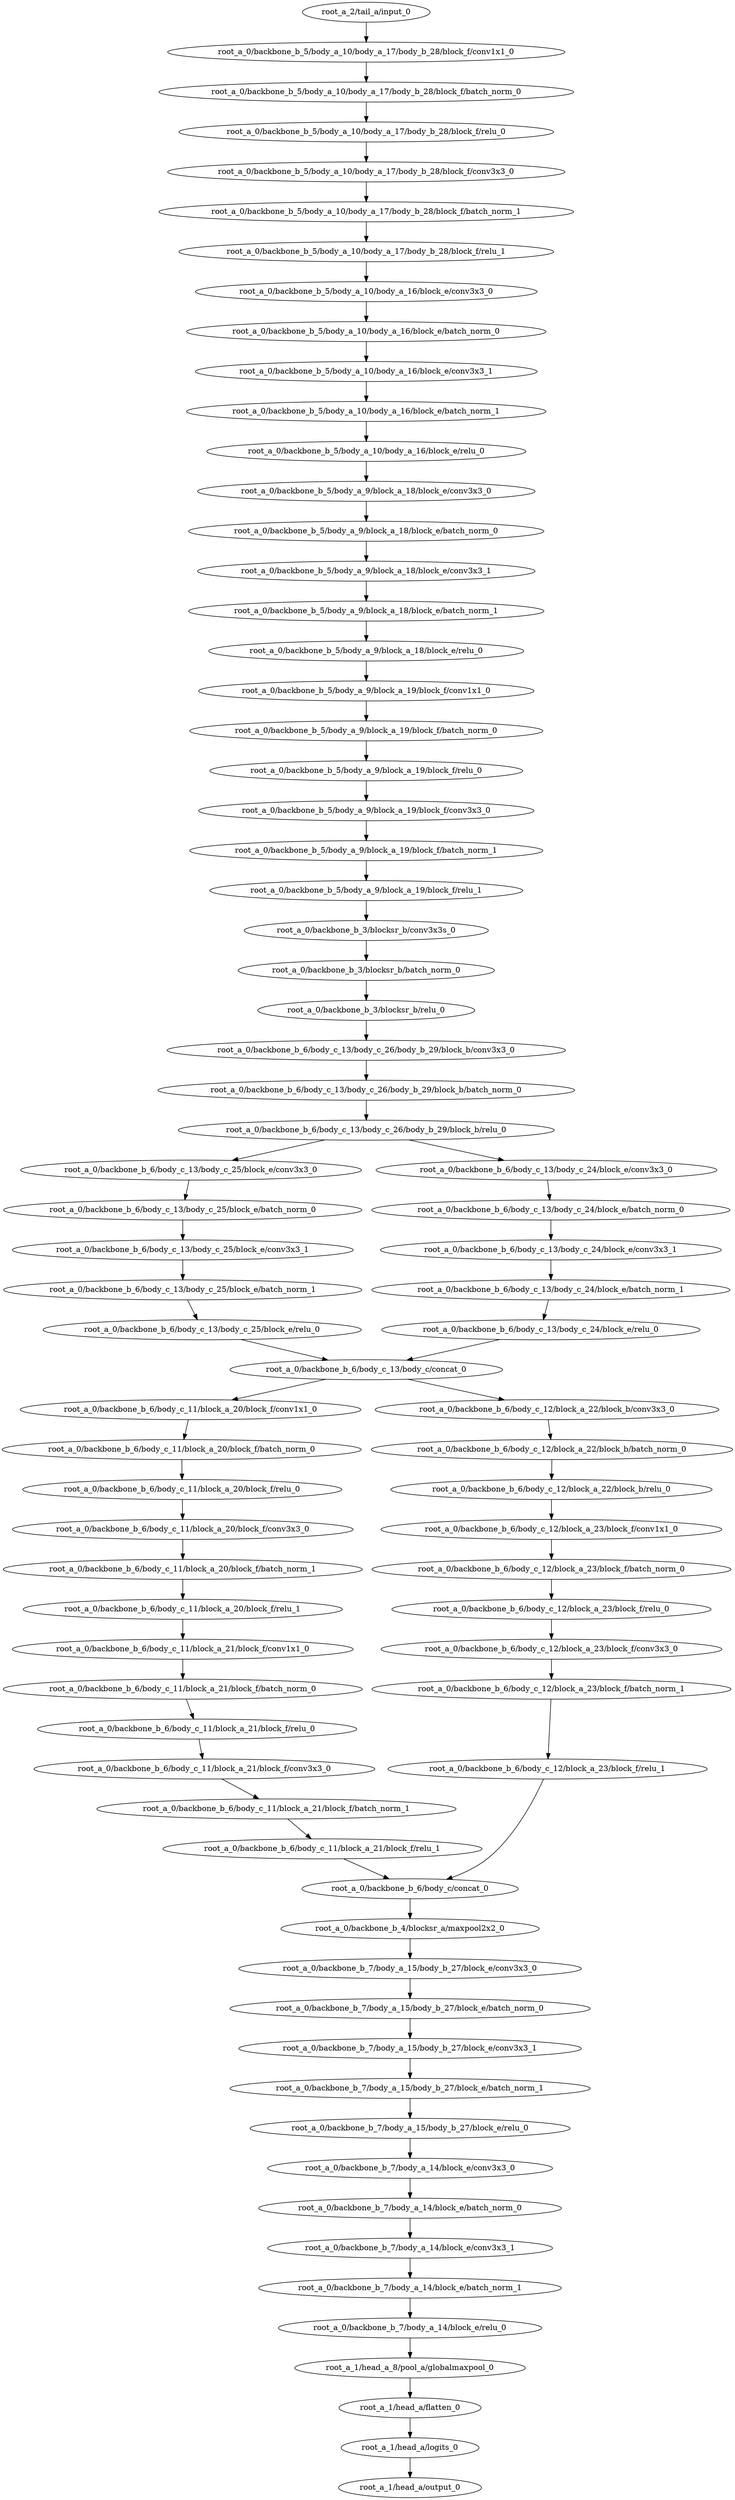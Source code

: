 digraph root_a {
	"root_a_2/tail_a/input_0"
	"root_a_0/backbone_b_5/body_a_10/body_a_17/body_b_28/block_f/conv1x1_0"
	"root_a_0/backbone_b_5/body_a_10/body_a_17/body_b_28/block_f/batch_norm_0"
	"root_a_0/backbone_b_5/body_a_10/body_a_17/body_b_28/block_f/relu_0"
	"root_a_0/backbone_b_5/body_a_10/body_a_17/body_b_28/block_f/conv3x3_0"
	"root_a_0/backbone_b_5/body_a_10/body_a_17/body_b_28/block_f/batch_norm_1"
	"root_a_0/backbone_b_5/body_a_10/body_a_17/body_b_28/block_f/relu_1"
	"root_a_0/backbone_b_5/body_a_10/body_a_16/block_e/conv3x3_0"
	"root_a_0/backbone_b_5/body_a_10/body_a_16/block_e/batch_norm_0"
	"root_a_0/backbone_b_5/body_a_10/body_a_16/block_e/conv3x3_1"
	"root_a_0/backbone_b_5/body_a_10/body_a_16/block_e/batch_norm_1"
	"root_a_0/backbone_b_5/body_a_10/body_a_16/block_e/relu_0"
	"root_a_0/backbone_b_5/body_a_9/block_a_18/block_e/conv3x3_0"
	"root_a_0/backbone_b_5/body_a_9/block_a_18/block_e/batch_norm_0"
	"root_a_0/backbone_b_5/body_a_9/block_a_18/block_e/conv3x3_1"
	"root_a_0/backbone_b_5/body_a_9/block_a_18/block_e/batch_norm_1"
	"root_a_0/backbone_b_5/body_a_9/block_a_18/block_e/relu_0"
	"root_a_0/backbone_b_5/body_a_9/block_a_19/block_f/conv1x1_0"
	"root_a_0/backbone_b_5/body_a_9/block_a_19/block_f/batch_norm_0"
	"root_a_0/backbone_b_5/body_a_9/block_a_19/block_f/relu_0"
	"root_a_0/backbone_b_5/body_a_9/block_a_19/block_f/conv3x3_0"
	"root_a_0/backbone_b_5/body_a_9/block_a_19/block_f/batch_norm_1"
	"root_a_0/backbone_b_5/body_a_9/block_a_19/block_f/relu_1"
	"root_a_0/backbone_b_3/blocksr_b/conv3x3s_0"
	"root_a_0/backbone_b_3/blocksr_b/batch_norm_0"
	"root_a_0/backbone_b_3/blocksr_b/relu_0"
	"root_a_0/backbone_b_6/body_c_13/body_c_26/body_b_29/block_b/conv3x3_0"
	"root_a_0/backbone_b_6/body_c_13/body_c_26/body_b_29/block_b/batch_norm_0"
	"root_a_0/backbone_b_6/body_c_13/body_c_26/body_b_29/block_b/relu_0"
	"root_a_0/backbone_b_6/body_c_13/body_c_25/block_e/conv3x3_0"
	"root_a_0/backbone_b_6/body_c_13/body_c_25/block_e/batch_norm_0"
	"root_a_0/backbone_b_6/body_c_13/body_c_25/block_e/conv3x3_1"
	"root_a_0/backbone_b_6/body_c_13/body_c_25/block_e/batch_norm_1"
	"root_a_0/backbone_b_6/body_c_13/body_c_25/block_e/relu_0"
	"root_a_0/backbone_b_6/body_c_13/body_c_24/block_e/conv3x3_0"
	"root_a_0/backbone_b_6/body_c_13/body_c_24/block_e/batch_norm_0"
	"root_a_0/backbone_b_6/body_c_13/body_c_24/block_e/conv3x3_1"
	"root_a_0/backbone_b_6/body_c_13/body_c_24/block_e/batch_norm_1"
	"root_a_0/backbone_b_6/body_c_13/body_c_24/block_e/relu_0"
	"root_a_0/backbone_b_6/body_c_13/body_c/concat_0"
	"root_a_0/backbone_b_6/body_c_11/block_a_20/block_f/conv1x1_0"
	"root_a_0/backbone_b_6/body_c_11/block_a_20/block_f/batch_norm_0"
	"root_a_0/backbone_b_6/body_c_11/block_a_20/block_f/relu_0"
	"root_a_0/backbone_b_6/body_c_11/block_a_20/block_f/conv3x3_0"
	"root_a_0/backbone_b_6/body_c_11/block_a_20/block_f/batch_norm_1"
	"root_a_0/backbone_b_6/body_c_11/block_a_20/block_f/relu_1"
	"root_a_0/backbone_b_6/body_c_11/block_a_21/block_f/conv1x1_0"
	"root_a_0/backbone_b_6/body_c_11/block_a_21/block_f/batch_norm_0"
	"root_a_0/backbone_b_6/body_c_11/block_a_21/block_f/relu_0"
	"root_a_0/backbone_b_6/body_c_11/block_a_21/block_f/conv3x3_0"
	"root_a_0/backbone_b_6/body_c_11/block_a_21/block_f/batch_norm_1"
	"root_a_0/backbone_b_6/body_c_11/block_a_21/block_f/relu_1"
	"root_a_0/backbone_b_6/body_c_12/block_a_22/block_b/conv3x3_0"
	"root_a_0/backbone_b_6/body_c_12/block_a_22/block_b/batch_norm_0"
	"root_a_0/backbone_b_6/body_c_12/block_a_22/block_b/relu_0"
	"root_a_0/backbone_b_6/body_c_12/block_a_23/block_f/conv1x1_0"
	"root_a_0/backbone_b_6/body_c_12/block_a_23/block_f/batch_norm_0"
	"root_a_0/backbone_b_6/body_c_12/block_a_23/block_f/relu_0"
	"root_a_0/backbone_b_6/body_c_12/block_a_23/block_f/conv3x3_0"
	"root_a_0/backbone_b_6/body_c_12/block_a_23/block_f/batch_norm_1"
	"root_a_0/backbone_b_6/body_c_12/block_a_23/block_f/relu_1"
	"root_a_0/backbone_b_6/body_c/concat_0"
	"root_a_0/backbone_b_4/blocksr_a/maxpool2x2_0"
	"root_a_0/backbone_b_7/body_a_15/body_b_27/block_e/conv3x3_0"
	"root_a_0/backbone_b_7/body_a_15/body_b_27/block_e/batch_norm_0"
	"root_a_0/backbone_b_7/body_a_15/body_b_27/block_e/conv3x3_1"
	"root_a_0/backbone_b_7/body_a_15/body_b_27/block_e/batch_norm_1"
	"root_a_0/backbone_b_7/body_a_15/body_b_27/block_e/relu_0"
	"root_a_0/backbone_b_7/body_a_14/block_e/conv3x3_0"
	"root_a_0/backbone_b_7/body_a_14/block_e/batch_norm_0"
	"root_a_0/backbone_b_7/body_a_14/block_e/conv3x3_1"
	"root_a_0/backbone_b_7/body_a_14/block_e/batch_norm_1"
	"root_a_0/backbone_b_7/body_a_14/block_e/relu_0"
	"root_a_1/head_a_8/pool_a/globalmaxpool_0"
	"root_a_1/head_a/flatten_0"
	"root_a_1/head_a/logits_0"
	"root_a_1/head_a/output_0"

	"root_a_2/tail_a/input_0" -> "root_a_0/backbone_b_5/body_a_10/body_a_17/body_b_28/block_f/conv1x1_0"
	"root_a_0/backbone_b_5/body_a_10/body_a_17/body_b_28/block_f/conv1x1_0" -> "root_a_0/backbone_b_5/body_a_10/body_a_17/body_b_28/block_f/batch_norm_0"
	"root_a_0/backbone_b_5/body_a_10/body_a_17/body_b_28/block_f/batch_norm_0" -> "root_a_0/backbone_b_5/body_a_10/body_a_17/body_b_28/block_f/relu_0"
	"root_a_0/backbone_b_5/body_a_10/body_a_17/body_b_28/block_f/relu_0" -> "root_a_0/backbone_b_5/body_a_10/body_a_17/body_b_28/block_f/conv3x3_0"
	"root_a_0/backbone_b_5/body_a_10/body_a_17/body_b_28/block_f/conv3x3_0" -> "root_a_0/backbone_b_5/body_a_10/body_a_17/body_b_28/block_f/batch_norm_1"
	"root_a_0/backbone_b_5/body_a_10/body_a_17/body_b_28/block_f/batch_norm_1" -> "root_a_0/backbone_b_5/body_a_10/body_a_17/body_b_28/block_f/relu_1"
	"root_a_0/backbone_b_5/body_a_10/body_a_17/body_b_28/block_f/relu_1" -> "root_a_0/backbone_b_5/body_a_10/body_a_16/block_e/conv3x3_0"
	"root_a_0/backbone_b_5/body_a_10/body_a_16/block_e/conv3x3_0" -> "root_a_0/backbone_b_5/body_a_10/body_a_16/block_e/batch_norm_0"
	"root_a_0/backbone_b_5/body_a_10/body_a_16/block_e/batch_norm_0" -> "root_a_0/backbone_b_5/body_a_10/body_a_16/block_e/conv3x3_1"
	"root_a_0/backbone_b_5/body_a_10/body_a_16/block_e/conv3x3_1" -> "root_a_0/backbone_b_5/body_a_10/body_a_16/block_e/batch_norm_1"
	"root_a_0/backbone_b_5/body_a_10/body_a_16/block_e/batch_norm_1" -> "root_a_0/backbone_b_5/body_a_10/body_a_16/block_e/relu_0"
	"root_a_0/backbone_b_5/body_a_10/body_a_16/block_e/relu_0" -> "root_a_0/backbone_b_5/body_a_9/block_a_18/block_e/conv3x3_0"
	"root_a_0/backbone_b_5/body_a_9/block_a_18/block_e/conv3x3_0" -> "root_a_0/backbone_b_5/body_a_9/block_a_18/block_e/batch_norm_0"
	"root_a_0/backbone_b_5/body_a_9/block_a_18/block_e/batch_norm_0" -> "root_a_0/backbone_b_5/body_a_9/block_a_18/block_e/conv3x3_1"
	"root_a_0/backbone_b_5/body_a_9/block_a_18/block_e/conv3x3_1" -> "root_a_0/backbone_b_5/body_a_9/block_a_18/block_e/batch_norm_1"
	"root_a_0/backbone_b_5/body_a_9/block_a_18/block_e/batch_norm_1" -> "root_a_0/backbone_b_5/body_a_9/block_a_18/block_e/relu_0"
	"root_a_0/backbone_b_5/body_a_9/block_a_18/block_e/relu_0" -> "root_a_0/backbone_b_5/body_a_9/block_a_19/block_f/conv1x1_0"
	"root_a_0/backbone_b_5/body_a_9/block_a_19/block_f/conv1x1_0" -> "root_a_0/backbone_b_5/body_a_9/block_a_19/block_f/batch_norm_0"
	"root_a_0/backbone_b_5/body_a_9/block_a_19/block_f/batch_norm_0" -> "root_a_0/backbone_b_5/body_a_9/block_a_19/block_f/relu_0"
	"root_a_0/backbone_b_5/body_a_9/block_a_19/block_f/relu_0" -> "root_a_0/backbone_b_5/body_a_9/block_a_19/block_f/conv3x3_0"
	"root_a_0/backbone_b_5/body_a_9/block_a_19/block_f/conv3x3_0" -> "root_a_0/backbone_b_5/body_a_9/block_a_19/block_f/batch_norm_1"
	"root_a_0/backbone_b_5/body_a_9/block_a_19/block_f/batch_norm_1" -> "root_a_0/backbone_b_5/body_a_9/block_a_19/block_f/relu_1"
	"root_a_0/backbone_b_5/body_a_9/block_a_19/block_f/relu_1" -> "root_a_0/backbone_b_3/blocksr_b/conv3x3s_0"
	"root_a_0/backbone_b_3/blocksr_b/conv3x3s_0" -> "root_a_0/backbone_b_3/blocksr_b/batch_norm_0"
	"root_a_0/backbone_b_3/blocksr_b/batch_norm_0" -> "root_a_0/backbone_b_3/blocksr_b/relu_0"
	"root_a_0/backbone_b_3/blocksr_b/relu_0" -> "root_a_0/backbone_b_6/body_c_13/body_c_26/body_b_29/block_b/conv3x3_0"
	"root_a_0/backbone_b_6/body_c_13/body_c_26/body_b_29/block_b/conv3x3_0" -> "root_a_0/backbone_b_6/body_c_13/body_c_26/body_b_29/block_b/batch_norm_0"
	"root_a_0/backbone_b_6/body_c_13/body_c_26/body_b_29/block_b/batch_norm_0" -> "root_a_0/backbone_b_6/body_c_13/body_c_26/body_b_29/block_b/relu_0"
	"root_a_0/backbone_b_6/body_c_13/body_c_26/body_b_29/block_b/relu_0" -> "root_a_0/backbone_b_6/body_c_13/body_c_25/block_e/conv3x3_0"
	"root_a_0/backbone_b_6/body_c_13/body_c_25/block_e/conv3x3_0" -> "root_a_0/backbone_b_6/body_c_13/body_c_25/block_e/batch_norm_0"
	"root_a_0/backbone_b_6/body_c_13/body_c_25/block_e/batch_norm_0" -> "root_a_0/backbone_b_6/body_c_13/body_c_25/block_e/conv3x3_1"
	"root_a_0/backbone_b_6/body_c_13/body_c_25/block_e/conv3x3_1" -> "root_a_0/backbone_b_6/body_c_13/body_c_25/block_e/batch_norm_1"
	"root_a_0/backbone_b_6/body_c_13/body_c_25/block_e/batch_norm_1" -> "root_a_0/backbone_b_6/body_c_13/body_c_25/block_e/relu_0"
	"root_a_0/backbone_b_6/body_c_13/body_c_26/body_b_29/block_b/relu_0" -> "root_a_0/backbone_b_6/body_c_13/body_c_24/block_e/conv3x3_0"
	"root_a_0/backbone_b_6/body_c_13/body_c_24/block_e/conv3x3_0" -> "root_a_0/backbone_b_6/body_c_13/body_c_24/block_e/batch_norm_0"
	"root_a_0/backbone_b_6/body_c_13/body_c_24/block_e/batch_norm_0" -> "root_a_0/backbone_b_6/body_c_13/body_c_24/block_e/conv3x3_1"
	"root_a_0/backbone_b_6/body_c_13/body_c_24/block_e/conv3x3_1" -> "root_a_0/backbone_b_6/body_c_13/body_c_24/block_e/batch_norm_1"
	"root_a_0/backbone_b_6/body_c_13/body_c_24/block_e/batch_norm_1" -> "root_a_0/backbone_b_6/body_c_13/body_c_24/block_e/relu_0"
	"root_a_0/backbone_b_6/body_c_13/body_c_25/block_e/relu_0" -> "root_a_0/backbone_b_6/body_c_13/body_c/concat_0"
	"root_a_0/backbone_b_6/body_c_13/body_c_24/block_e/relu_0" -> "root_a_0/backbone_b_6/body_c_13/body_c/concat_0"
	"root_a_0/backbone_b_6/body_c_13/body_c/concat_0" -> "root_a_0/backbone_b_6/body_c_11/block_a_20/block_f/conv1x1_0"
	"root_a_0/backbone_b_6/body_c_11/block_a_20/block_f/conv1x1_0" -> "root_a_0/backbone_b_6/body_c_11/block_a_20/block_f/batch_norm_0"
	"root_a_0/backbone_b_6/body_c_11/block_a_20/block_f/batch_norm_0" -> "root_a_0/backbone_b_6/body_c_11/block_a_20/block_f/relu_0"
	"root_a_0/backbone_b_6/body_c_11/block_a_20/block_f/relu_0" -> "root_a_0/backbone_b_6/body_c_11/block_a_20/block_f/conv3x3_0"
	"root_a_0/backbone_b_6/body_c_11/block_a_20/block_f/conv3x3_0" -> "root_a_0/backbone_b_6/body_c_11/block_a_20/block_f/batch_norm_1"
	"root_a_0/backbone_b_6/body_c_11/block_a_20/block_f/batch_norm_1" -> "root_a_0/backbone_b_6/body_c_11/block_a_20/block_f/relu_1"
	"root_a_0/backbone_b_6/body_c_11/block_a_20/block_f/relu_1" -> "root_a_0/backbone_b_6/body_c_11/block_a_21/block_f/conv1x1_0"
	"root_a_0/backbone_b_6/body_c_11/block_a_21/block_f/conv1x1_0" -> "root_a_0/backbone_b_6/body_c_11/block_a_21/block_f/batch_norm_0"
	"root_a_0/backbone_b_6/body_c_11/block_a_21/block_f/batch_norm_0" -> "root_a_0/backbone_b_6/body_c_11/block_a_21/block_f/relu_0"
	"root_a_0/backbone_b_6/body_c_11/block_a_21/block_f/relu_0" -> "root_a_0/backbone_b_6/body_c_11/block_a_21/block_f/conv3x3_0"
	"root_a_0/backbone_b_6/body_c_11/block_a_21/block_f/conv3x3_0" -> "root_a_0/backbone_b_6/body_c_11/block_a_21/block_f/batch_norm_1"
	"root_a_0/backbone_b_6/body_c_11/block_a_21/block_f/batch_norm_1" -> "root_a_0/backbone_b_6/body_c_11/block_a_21/block_f/relu_1"
	"root_a_0/backbone_b_6/body_c_13/body_c/concat_0" -> "root_a_0/backbone_b_6/body_c_12/block_a_22/block_b/conv3x3_0"
	"root_a_0/backbone_b_6/body_c_12/block_a_22/block_b/conv3x3_0" -> "root_a_0/backbone_b_6/body_c_12/block_a_22/block_b/batch_norm_0"
	"root_a_0/backbone_b_6/body_c_12/block_a_22/block_b/batch_norm_0" -> "root_a_0/backbone_b_6/body_c_12/block_a_22/block_b/relu_0"
	"root_a_0/backbone_b_6/body_c_12/block_a_22/block_b/relu_0" -> "root_a_0/backbone_b_6/body_c_12/block_a_23/block_f/conv1x1_0"
	"root_a_0/backbone_b_6/body_c_12/block_a_23/block_f/conv1x1_0" -> "root_a_0/backbone_b_6/body_c_12/block_a_23/block_f/batch_norm_0"
	"root_a_0/backbone_b_6/body_c_12/block_a_23/block_f/batch_norm_0" -> "root_a_0/backbone_b_6/body_c_12/block_a_23/block_f/relu_0"
	"root_a_0/backbone_b_6/body_c_12/block_a_23/block_f/relu_0" -> "root_a_0/backbone_b_6/body_c_12/block_a_23/block_f/conv3x3_0"
	"root_a_0/backbone_b_6/body_c_12/block_a_23/block_f/conv3x3_0" -> "root_a_0/backbone_b_6/body_c_12/block_a_23/block_f/batch_norm_1"
	"root_a_0/backbone_b_6/body_c_12/block_a_23/block_f/batch_norm_1" -> "root_a_0/backbone_b_6/body_c_12/block_a_23/block_f/relu_1"
	"root_a_0/backbone_b_6/body_c_11/block_a_21/block_f/relu_1" -> "root_a_0/backbone_b_6/body_c/concat_0"
	"root_a_0/backbone_b_6/body_c_12/block_a_23/block_f/relu_1" -> "root_a_0/backbone_b_6/body_c/concat_0"
	"root_a_0/backbone_b_6/body_c/concat_0" -> "root_a_0/backbone_b_4/blocksr_a/maxpool2x2_0"
	"root_a_0/backbone_b_4/blocksr_a/maxpool2x2_0" -> "root_a_0/backbone_b_7/body_a_15/body_b_27/block_e/conv3x3_0"
	"root_a_0/backbone_b_7/body_a_15/body_b_27/block_e/conv3x3_0" -> "root_a_0/backbone_b_7/body_a_15/body_b_27/block_e/batch_norm_0"
	"root_a_0/backbone_b_7/body_a_15/body_b_27/block_e/batch_norm_0" -> "root_a_0/backbone_b_7/body_a_15/body_b_27/block_e/conv3x3_1"
	"root_a_0/backbone_b_7/body_a_15/body_b_27/block_e/conv3x3_1" -> "root_a_0/backbone_b_7/body_a_15/body_b_27/block_e/batch_norm_1"
	"root_a_0/backbone_b_7/body_a_15/body_b_27/block_e/batch_norm_1" -> "root_a_0/backbone_b_7/body_a_15/body_b_27/block_e/relu_0"
	"root_a_0/backbone_b_7/body_a_15/body_b_27/block_e/relu_0" -> "root_a_0/backbone_b_7/body_a_14/block_e/conv3x3_0"
	"root_a_0/backbone_b_7/body_a_14/block_e/conv3x3_0" -> "root_a_0/backbone_b_7/body_a_14/block_e/batch_norm_0"
	"root_a_0/backbone_b_7/body_a_14/block_e/batch_norm_0" -> "root_a_0/backbone_b_7/body_a_14/block_e/conv3x3_1"
	"root_a_0/backbone_b_7/body_a_14/block_e/conv3x3_1" -> "root_a_0/backbone_b_7/body_a_14/block_e/batch_norm_1"
	"root_a_0/backbone_b_7/body_a_14/block_e/batch_norm_1" -> "root_a_0/backbone_b_7/body_a_14/block_e/relu_0"
	"root_a_0/backbone_b_7/body_a_14/block_e/relu_0" -> "root_a_1/head_a_8/pool_a/globalmaxpool_0"
	"root_a_1/head_a_8/pool_a/globalmaxpool_0" -> "root_a_1/head_a/flatten_0"
	"root_a_1/head_a/flatten_0" -> "root_a_1/head_a/logits_0"
	"root_a_1/head_a/logits_0" -> "root_a_1/head_a/output_0"

}